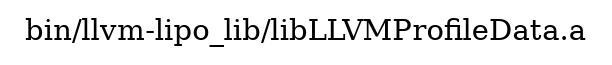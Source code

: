 digraph "bin/llvm-lipo_lib/libLLVMProfileData.a" {
	label="bin/llvm-lipo_lib/libLLVMProfileData.a";
	rankdir=LR;

}
